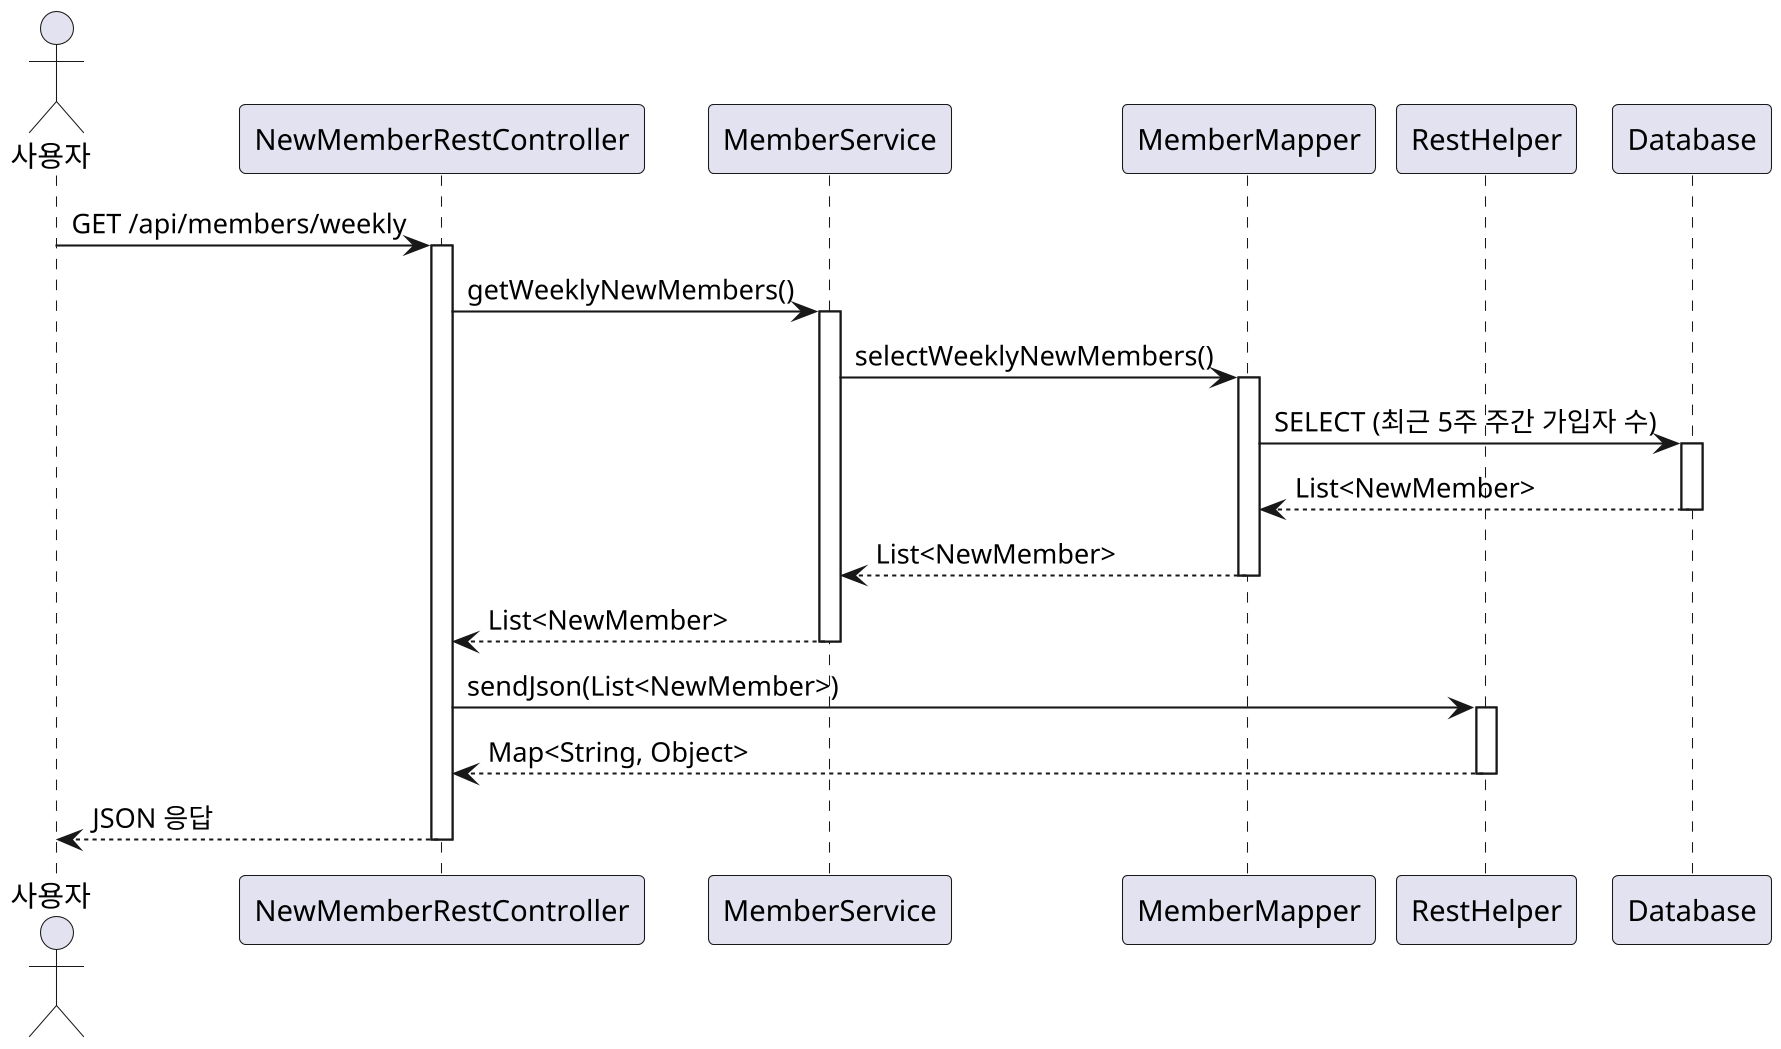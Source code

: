 @startuml
skinparam dpi 200

actor Actor as "사용자"
participant NewMemberRestController
participant MemberService
participant MemberMapper
participant RestHelper
participant Database

Actor -> NewMemberRestController: GET /api/members/weekly
activate NewMemberRestController

NewMemberRestController -> MemberService: getWeeklyNewMembers()
activate MemberService
MemberService -> MemberMapper: selectWeeklyNewMembers()
activate MemberMapper
MemberMapper -> Database: SELECT (최근 5주 주간 가입자 수)
activate Database
Database --> MemberMapper: List<NewMember>
deactivate Database
MemberMapper --> MemberService: List<NewMember>
deactivate MemberMapper
MemberService --> NewMemberRestController: List<NewMember>
deactivate MemberService

NewMemberRestController -> RestHelper: sendJson(List<NewMember>)
activate RestHelper
RestHelper --> NewMemberRestController: Map<String, Object>
deactivate RestHelper

NewMemberRestController --> Actor: JSON 응답
deactivate NewMemberRestController

@enduml
